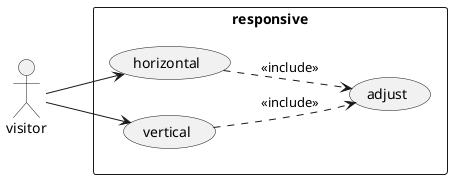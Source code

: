 @startuml

left to right direction
actor visitor as Av

rectangle responsive {
    usecase horizontal as Uh
    usecase adjust as Ua 
    usecase vertical as Uv
}

Av --> Uh
Av --> Uv
Uh ..> Ua : <<include>>
Uv ..> Ua : <<include>>

@enduml